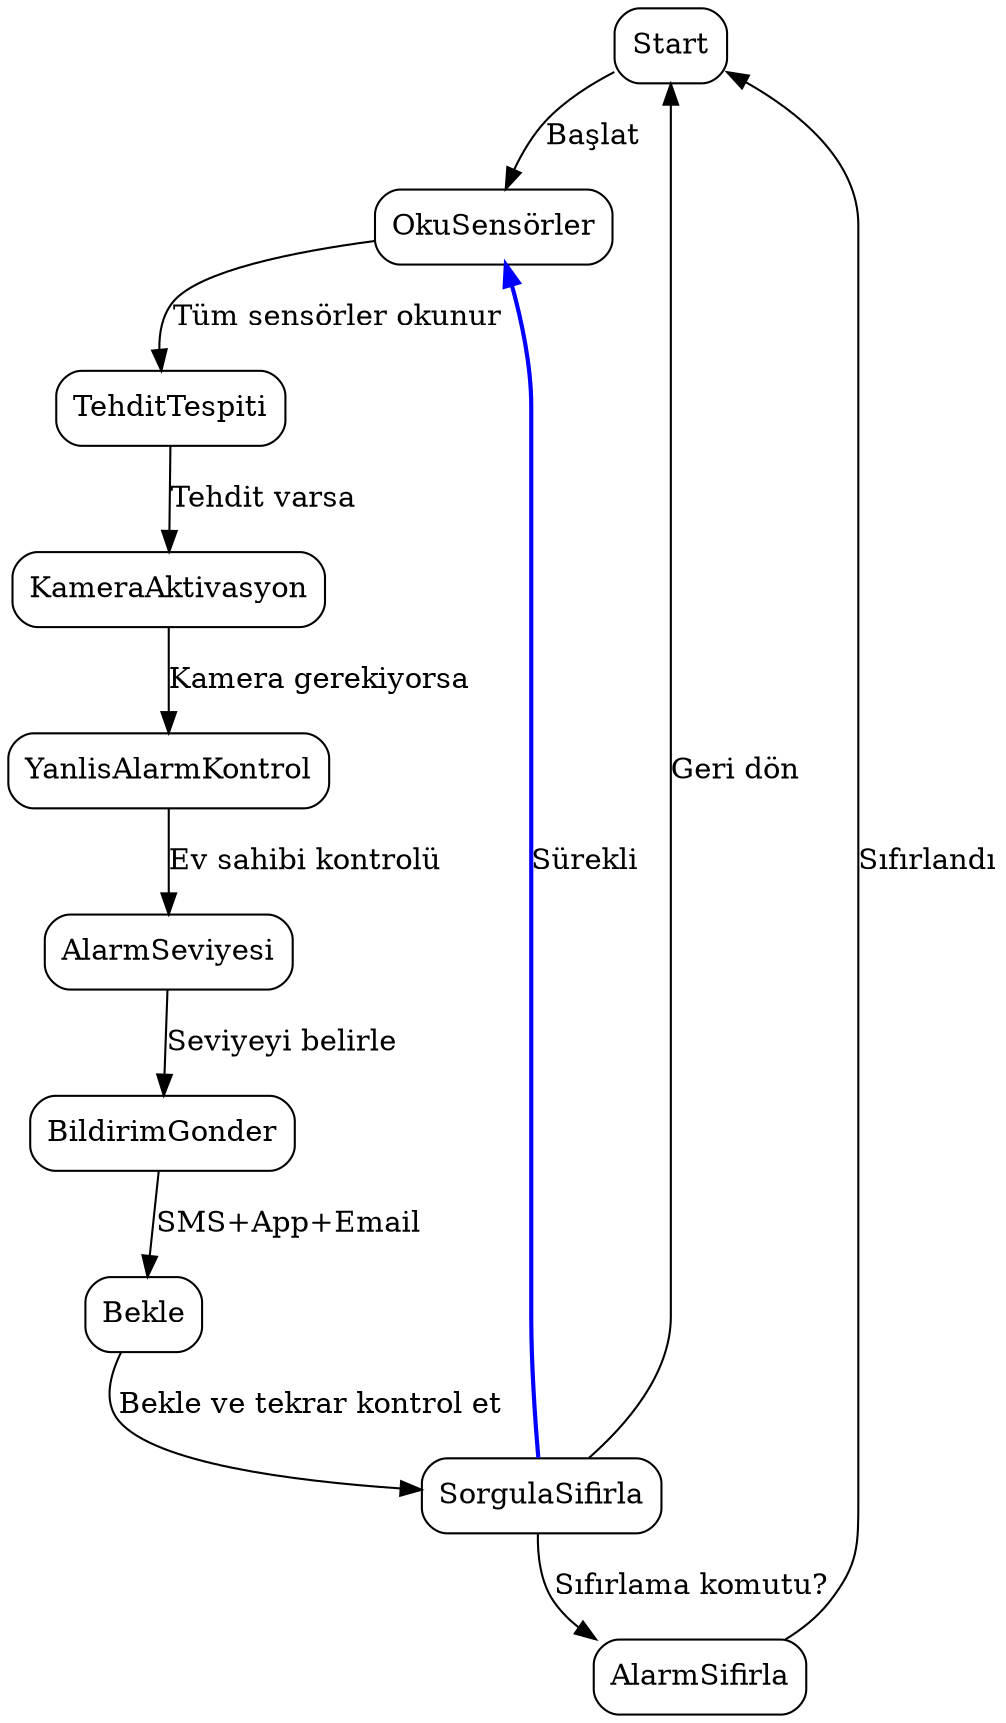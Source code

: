 digraph AkilliEvGD {
  rankdir=TB;
  node [shape=box, style=rounded];

  Start -> OkuSensörler [label="Başlat"];
  OkuSensörler -> TehditTespiti [label="Tüm sensörler okunur"];
  TehditTespiti -> KameraAktivasyon [label="Tehdit varsa"];
  KameraAktivasyon -> YanlisAlarmKontrol [label="Kamera gerekiyorsa"];
  YanlisAlarmKontrol -> AlarmSeviyesi [label="Ev sahibi kontrolü"];
  AlarmSeviyesi -> BildirimGonder [label="Seviyeyi belirle"];
  BildirimGonder -> Bekle [label="SMS+App+Email"];
  Bekle -> SorgulaSifirla [label="Bekle ve tekrar kontrol et"];
  SorgulaSifirla -> Start [label="Geri dön", color=black];
  // Sonsuzluğu vurgulamak için geri ok üzerinde etiket
  SorgulaSifirla -> OkuSensörler [label="Sürekli", style=bold, color=blue];

  // Opsiyonel: alarm sıfırlama dalı
  SorgulaSifirla -> AlarmSifirla [label="Sıfırlama komutu?"];
  AlarmSifirla -> Start [label="Sıfırlandı"];
}

